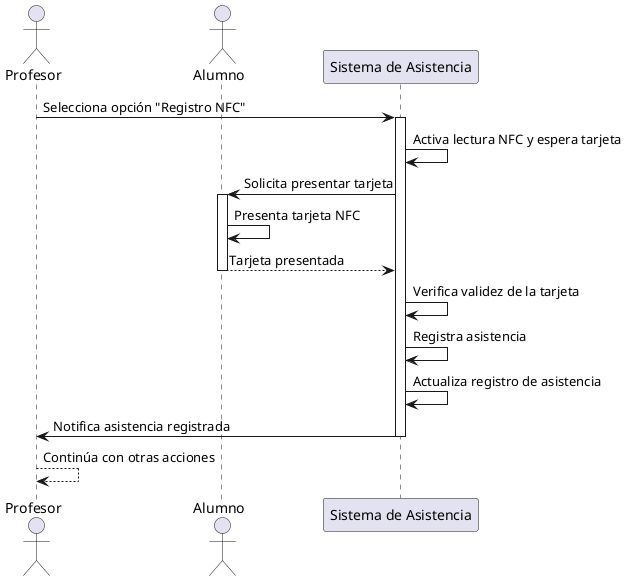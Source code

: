 @startuml

actor Profesor
actor Alumno
participant "Sistema de Asistencia" as Sistema

Profesor -> Sistema : Selecciona opción "Registro NFC"
activate Sistema

Sistema -> Sistema : Activa lectura NFC y espera tarjeta
Sistema -> Alumno : Solicita presentar tarjeta
activate Alumno
Alumno -> Alumno : Presenta tarjeta NFC
Alumno --> Sistema : Tarjeta presentada
deactivate Alumno

Sistema -> Sistema : Verifica validez de la tarjeta
Sistema -> Sistema : Registra asistencia
Sistema -> Sistema : Actualiza registro de asistencia

Sistema -> Profesor : Notifica asistencia registrada
deactivate Sistema
Profesor --> Profesor : Continúa con otras acciones

@enduml
